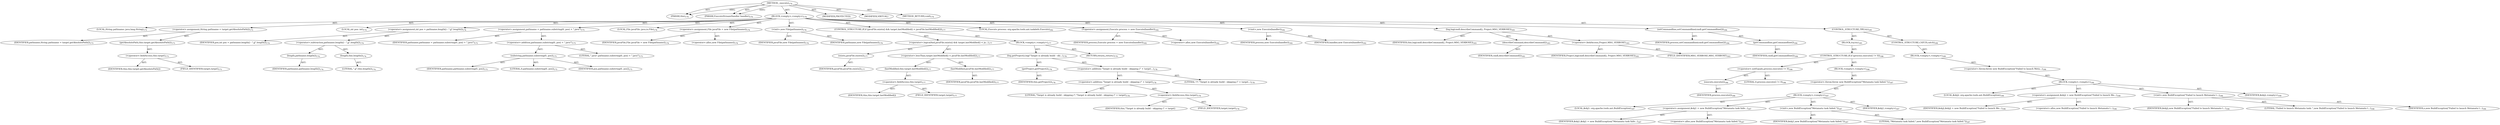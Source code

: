 digraph "_execute" {  
"111669149705" [label = <(METHOD,_execute)<SUB>170</SUB>> ]
"115964116996" [label = <(PARAM,this)<SUB>170</SUB>> ]
"115964117009" [label = <(PARAM,ExecuteStreamHandler handler)<SUB>170</SUB>> ]
"25769803789" [label = <(BLOCK,&lt;empty&gt;,&lt;empty&gt;)<SUB>170</SUB>> ]
"94489280521" [label = <(LOCAL,String pathname: java.lang.String)<SUB>173</SUB>> ]
"30064771137" [label = <(&lt;operator&gt;.assignment,String pathname = target.getAbsolutePath())<SUB>173</SUB>> ]
"68719476804" [label = <(IDENTIFIER,pathname,String pathname = target.getAbsolutePath())<SUB>173</SUB>> ]
"30064771138" [label = <(getAbsolutePath,this.target.getAbsolutePath())<SUB>173</SUB>> ]
"30064771139" [label = <(&lt;operator&gt;.fieldAccess,this.target)<SUB>173</SUB>> ]
"68719476805" [label = <(IDENTIFIER,this,this.target.getAbsolutePath())> ]
"55834574861" [label = <(FIELD_IDENTIFIER,target,target)<SUB>173</SUB>> ]
"94489280522" [label = <(LOCAL,int pos: int)<SUB>174</SUB>> ]
"30064771140" [label = <(&lt;operator&gt;.assignment,int pos = pathname.length() - &quot;.jj&quot;.length())<SUB>174</SUB>> ]
"68719476806" [label = <(IDENTIFIER,pos,int pos = pathname.length() - &quot;.jj&quot;.length())<SUB>174</SUB>> ]
"30064771141" [label = <(&lt;operator&gt;.subtraction,pathname.length() - &quot;.jj&quot;.length())<SUB>174</SUB>> ]
"30064771142" [label = <(length,pathname.length())<SUB>174</SUB>> ]
"68719476807" [label = <(IDENTIFIER,pathname,pathname.length())<SUB>174</SUB>> ]
"30064771143" [label = <(length,this.length())<SUB>174</SUB>> ]
"90194313226" [label = <(LITERAL,&quot;.jj&quot;,this.length())<SUB>174</SUB>> ]
"30064771144" [label = <(&lt;operator&gt;.assignment,pathname = pathname.substring(0, pos) + &quot;.java&quot;)<SUB>175</SUB>> ]
"68719476808" [label = <(IDENTIFIER,pathname,pathname = pathname.substring(0, pos) + &quot;.java&quot;)<SUB>175</SUB>> ]
"30064771145" [label = <(&lt;operator&gt;.addition,pathname.substring(0, pos) + &quot;.java&quot;)<SUB>175</SUB>> ]
"30064771146" [label = <(substring,pathname.substring(0, pos))<SUB>175</SUB>> ]
"68719476809" [label = <(IDENTIFIER,pathname,pathname.substring(0, pos))<SUB>175</SUB>> ]
"90194313227" [label = <(LITERAL,0,pathname.substring(0, pos))<SUB>175</SUB>> ]
"68719476810" [label = <(IDENTIFIER,pos,pathname.substring(0, pos))<SUB>175</SUB>> ]
"90194313228" [label = <(LITERAL,&quot;.java&quot;,pathname.substring(0, pos) + &quot;.java&quot;)<SUB>175</SUB>> ]
"94489280523" [label = <(LOCAL,File javaFile: java.io.File)<SUB>176</SUB>> ]
"30064771147" [label = <(&lt;operator&gt;.assignment,File javaFile = new File(pathname))<SUB>176</SUB>> ]
"68719476811" [label = <(IDENTIFIER,javaFile,File javaFile = new File(pathname))<SUB>176</SUB>> ]
"30064771148" [label = <(&lt;operator&gt;.alloc,new File(pathname))<SUB>176</SUB>> ]
"30064771149" [label = <(&lt;init&gt;,new File(pathname))<SUB>176</SUB>> ]
"68719476812" [label = <(IDENTIFIER,javaFile,new File(pathname))<SUB>176</SUB>> ]
"68719476813" [label = <(IDENTIFIER,pathname,new File(pathname))<SUB>176</SUB>> ]
"47244640259" [label = <(CONTROL_STRUCTURE,IF,if (javaFile.exists() &amp;&amp; target.lastModified() &lt; javaFile.lastModified()))<SUB>177</SUB>> ]
"30064771150" [label = <(&lt;operator&gt;.logicalAnd,javaFile.exists() &amp;&amp; target.lastModified() &lt; ja...)<SUB>177</SUB>> ]
"30064771151" [label = <(exists,javaFile.exists())<SUB>177</SUB>> ]
"68719476814" [label = <(IDENTIFIER,javaFile,javaFile.exists())<SUB>177</SUB>> ]
"30064771152" [label = <(&lt;operator&gt;.lessThan,target.lastModified() &lt; javaFile.lastModified())<SUB>177</SUB>> ]
"30064771153" [label = <(lastModified,this.target.lastModified())<SUB>177</SUB>> ]
"30064771154" [label = <(&lt;operator&gt;.fieldAccess,this.target)<SUB>177</SUB>> ]
"68719476815" [label = <(IDENTIFIER,this,this.target.lastModified())> ]
"55834574862" [label = <(FIELD_IDENTIFIER,target,target)<SUB>177</SUB>> ]
"30064771155" [label = <(lastModified,javaFile.lastModified())<SUB>177</SUB>> ]
"68719476816" [label = <(IDENTIFIER,javaFile,javaFile.lastModified())<SUB>177</SUB>> ]
"25769803790" [label = <(BLOCK,&lt;empty&gt;,&lt;empty&gt;)<SUB>177</SUB>> ]
"30064771156" [label = <(log,getProject().log(&quot;Target is already build - ski...)<SUB>178</SUB>> ]
"30064771157" [label = <(getProject,getProject())<SUB>178</SUB>> ]
"68719476748" [label = <(IDENTIFIER,this,getProject())<SUB>178</SUB>> ]
"30064771158" [label = <(&lt;operator&gt;.addition,&quot;Target is already build - skipping (&quot; + target...)<SUB>178</SUB>> ]
"30064771159" [label = <(&lt;operator&gt;.addition,&quot;Target is already build - skipping (&quot; + target)<SUB>178</SUB>> ]
"90194313229" [label = <(LITERAL,&quot;Target is already build - skipping (&quot;,&quot;Target is already build - skipping (&quot; + target)<SUB>178</SUB>> ]
"30064771160" [label = <(&lt;operator&gt;.fieldAccess,this.target)<SUB>178</SUB>> ]
"68719476817" [label = <(IDENTIFIER,this,&quot;Target is already build - skipping (&quot; + target)> ]
"55834574863" [label = <(FIELD_IDENTIFIER,target,target)<SUB>178</SUB>> ]
"90194313230" [label = <(LITERAL,&quot;)&quot;,&quot;Target is already build - skipping (&quot; + target...)<SUB>178</SUB>> ]
"146028888065" [label = <(RETURN,return;,return;)<SUB>179</SUB>> ]
"94489280524" [label = <(LOCAL,Execute process: org.apache.tools.ant.taskdefs.Execute)<SUB>182</SUB>> ]
"30064771161" [label = <(&lt;operator&gt;.assignment,Execute process = new Execute(handler))<SUB>182</SUB>> ]
"68719476818" [label = <(IDENTIFIER,process,Execute process = new Execute(handler))<SUB>182</SUB>> ]
"30064771162" [label = <(&lt;operator&gt;.alloc,new Execute(handler))<SUB>182</SUB>> ]
"30064771163" [label = <(&lt;init&gt;,new Execute(handler))<SUB>182</SUB>> ]
"68719476819" [label = <(IDENTIFIER,process,new Execute(handler))<SUB>182</SUB>> ]
"68719476820" [label = <(IDENTIFIER,handler,new Execute(handler))<SUB>182</SUB>> ]
"30064771164" [label = <(log,log(cmdl.describeCommand(), Project.MSG_VERBOSE))<SUB>183</SUB>> ]
"68719476749" [label = <(IDENTIFIER,this,log(cmdl.describeCommand(), Project.MSG_VERBOSE))<SUB>183</SUB>> ]
"30064771165" [label = <(describeCommand,describeCommand())<SUB>183</SUB>> ]
"68719476821" [label = <(IDENTIFIER,cmdl,describeCommand())<SUB>183</SUB>> ]
"30064771166" [label = <(&lt;operator&gt;.fieldAccess,Project.MSG_VERBOSE)<SUB>183</SUB>> ]
"68719476822" [label = <(IDENTIFIER,Project,log(cmdl.describeCommand(), Project.MSG_VERBOSE))<SUB>183</SUB>> ]
"55834574864" [label = <(FIELD_IDENTIFIER,MSG_VERBOSE,MSG_VERBOSE)<SUB>183</SUB>> ]
"30064771167" [label = <(setCommandline,setCommandline(cmdl.getCommandline()))<SUB>184</SUB>> ]
"68719476823" [label = <(IDENTIFIER,process,setCommandline(cmdl.getCommandline()))<SUB>184</SUB>> ]
"30064771168" [label = <(getCommandline,getCommandline())<SUB>184</SUB>> ]
"68719476824" [label = <(IDENTIFIER,cmdl,getCommandline())<SUB>184</SUB>> ]
"47244640260" [label = <(CONTROL_STRUCTURE,TRY,try)<SUB>185</SUB>> ]
"25769803791" [label = <(BLOCK,try,try)<SUB>185</SUB>> ]
"47244640261" [label = <(CONTROL_STRUCTURE,IF,if (process.execute() != 0))<SUB>186</SUB>> ]
"30064771169" [label = <(&lt;operator&gt;.notEquals,process.execute() != 0)<SUB>186</SUB>> ]
"30064771170" [label = <(execute,execute())<SUB>186</SUB>> ]
"68719476825" [label = <(IDENTIFIER,process,execute())<SUB>186</SUB>> ]
"90194313231" [label = <(LITERAL,0,process.execute() != 0)<SUB>186</SUB>> ]
"25769803792" [label = <(BLOCK,&lt;empty&gt;,&lt;empty&gt;)<SUB>186</SUB>> ]
"30064771171" [label = <(&lt;operator&gt;.throw,throw new BuildException(&quot;Metamata task failed.&quot;);)<SUB>187</SUB>> ]
"25769803793" [label = <(BLOCK,&lt;empty&gt;,&lt;empty&gt;)<SUB>187</SUB>> ]
"94489280525" [label = <(LOCAL,$obj1: org.apache.tools.ant.BuildException)<SUB>187</SUB>> ]
"30064771172" [label = <(&lt;operator&gt;.assignment,$obj1 = new BuildException(&quot;Metamata task faile...)<SUB>187</SUB>> ]
"68719476826" [label = <(IDENTIFIER,$obj1,$obj1 = new BuildException(&quot;Metamata task faile...)<SUB>187</SUB>> ]
"30064771173" [label = <(&lt;operator&gt;.alloc,new BuildException(&quot;Metamata task failed.&quot;))<SUB>187</SUB>> ]
"30064771174" [label = <(&lt;init&gt;,new BuildException(&quot;Metamata task failed.&quot;))<SUB>187</SUB>> ]
"68719476827" [label = <(IDENTIFIER,$obj1,new BuildException(&quot;Metamata task failed.&quot;))<SUB>187</SUB>> ]
"90194313232" [label = <(LITERAL,&quot;Metamata task failed.&quot;,new BuildException(&quot;Metamata task failed.&quot;))<SUB>187</SUB>> ]
"68719476828" [label = <(IDENTIFIER,$obj1,&lt;empty&gt;)<SUB>187</SUB>> ]
"47244640262" [label = <(CONTROL_STRUCTURE,CATCH,catch)<SUB>189</SUB>> ]
"25769803794" [label = <(BLOCK,&lt;empty&gt;,&lt;empty&gt;)<SUB>189</SUB>> ]
"30064771175" [label = <(&lt;operator&gt;.throw,throw new BuildException(&quot;Failed to launch Meta...)<SUB>190</SUB>> ]
"25769803795" [label = <(BLOCK,&lt;empty&gt;,&lt;empty&gt;)<SUB>190</SUB>> ]
"94489280526" [label = <(LOCAL,$obj2: org.apache.tools.ant.BuildException)<SUB>190</SUB>> ]
"30064771176" [label = <(&lt;operator&gt;.assignment,$obj2 = new BuildException(&quot;Failed to launch Me...)<SUB>190</SUB>> ]
"68719476829" [label = <(IDENTIFIER,$obj2,$obj2 = new BuildException(&quot;Failed to launch Me...)<SUB>190</SUB>> ]
"30064771177" [label = <(&lt;operator&gt;.alloc,new BuildException(&quot;Failed to launch Metamata t...)<SUB>190</SUB>> ]
"30064771178" [label = <(&lt;init&gt;,new BuildException(&quot;Failed to launch Metamata t...)<SUB>190</SUB>> ]
"68719476830" [label = <(IDENTIFIER,$obj2,new BuildException(&quot;Failed to launch Metamata t...)<SUB>190</SUB>> ]
"90194313233" [label = <(LITERAL,&quot;Failed to launch Metamata task: &quot;,new BuildException(&quot;Failed to launch Metamata t...)<SUB>190</SUB>> ]
"68719476831" [label = <(IDENTIFIER,e,new BuildException(&quot;Failed to launch Metamata t...)<SUB>190</SUB>> ]
"68719476832" [label = <(IDENTIFIER,$obj2,&lt;empty&gt;)<SUB>190</SUB>> ]
"133143986199" [label = <(MODIFIER,PROTECTED)> ]
"133143986200" [label = <(MODIFIER,VIRTUAL)> ]
"128849018889" [label = <(METHOD_RETURN,void)<SUB>170</SUB>> ]
  "111669149705" -> "115964116996"  [ label = "AST: "] 
  "111669149705" -> "115964117009"  [ label = "AST: "] 
  "111669149705" -> "25769803789"  [ label = "AST: "] 
  "111669149705" -> "133143986199"  [ label = "AST: "] 
  "111669149705" -> "133143986200"  [ label = "AST: "] 
  "111669149705" -> "128849018889"  [ label = "AST: "] 
  "25769803789" -> "94489280521"  [ label = "AST: "] 
  "25769803789" -> "30064771137"  [ label = "AST: "] 
  "25769803789" -> "94489280522"  [ label = "AST: "] 
  "25769803789" -> "30064771140"  [ label = "AST: "] 
  "25769803789" -> "30064771144"  [ label = "AST: "] 
  "25769803789" -> "94489280523"  [ label = "AST: "] 
  "25769803789" -> "30064771147"  [ label = "AST: "] 
  "25769803789" -> "30064771149"  [ label = "AST: "] 
  "25769803789" -> "47244640259"  [ label = "AST: "] 
  "25769803789" -> "94489280524"  [ label = "AST: "] 
  "25769803789" -> "30064771161"  [ label = "AST: "] 
  "25769803789" -> "30064771163"  [ label = "AST: "] 
  "25769803789" -> "30064771164"  [ label = "AST: "] 
  "25769803789" -> "30064771167"  [ label = "AST: "] 
  "25769803789" -> "47244640260"  [ label = "AST: "] 
  "30064771137" -> "68719476804"  [ label = "AST: "] 
  "30064771137" -> "30064771138"  [ label = "AST: "] 
  "30064771138" -> "30064771139"  [ label = "AST: "] 
  "30064771139" -> "68719476805"  [ label = "AST: "] 
  "30064771139" -> "55834574861"  [ label = "AST: "] 
  "30064771140" -> "68719476806"  [ label = "AST: "] 
  "30064771140" -> "30064771141"  [ label = "AST: "] 
  "30064771141" -> "30064771142"  [ label = "AST: "] 
  "30064771141" -> "30064771143"  [ label = "AST: "] 
  "30064771142" -> "68719476807"  [ label = "AST: "] 
  "30064771143" -> "90194313226"  [ label = "AST: "] 
  "30064771144" -> "68719476808"  [ label = "AST: "] 
  "30064771144" -> "30064771145"  [ label = "AST: "] 
  "30064771145" -> "30064771146"  [ label = "AST: "] 
  "30064771145" -> "90194313228"  [ label = "AST: "] 
  "30064771146" -> "68719476809"  [ label = "AST: "] 
  "30064771146" -> "90194313227"  [ label = "AST: "] 
  "30064771146" -> "68719476810"  [ label = "AST: "] 
  "30064771147" -> "68719476811"  [ label = "AST: "] 
  "30064771147" -> "30064771148"  [ label = "AST: "] 
  "30064771149" -> "68719476812"  [ label = "AST: "] 
  "30064771149" -> "68719476813"  [ label = "AST: "] 
  "47244640259" -> "30064771150"  [ label = "AST: "] 
  "47244640259" -> "25769803790"  [ label = "AST: "] 
  "30064771150" -> "30064771151"  [ label = "AST: "] 
  "30064771150" -> "30064771152"  [ label = "AST: "] 
  "30064771151" -> "68719476814"  [ label = "AST: "] 
  "30064771152" -> "30064771153"  [ label = "AST: "] 
  "30064771152" -> "30064771155"  [ label = "AST: "] 
  "30064771153" -> "30064771154"  [ label = "AST: "] 
  "30064771154" -> "68719476815"  [ label = "AST: "] 
  "30064771154" -> "55834574862"  [ label = "AST: "] 
  "30064771155" -> "68719476816"  [ label = "AST: "] 
  "25769803790" -> "30064771156"  [ label = "AST: "] 
  "25769803790" -> "146028888065"  [ label = "AST: "] 
  "30064771156" -> "30064771157"  [ label = "AST: "] 
  "30064771156" -> "30064771158"  [ label = "AST: "] 
  "30064771157" -> "68719476748"  [ label = "AST: "] 
  "30064771158" -> "30064771159"  [ label = "AST: "] 
  "30064771158" -> "90194313230"  [ label = "AST: "] 
  "30064771159" -> "90194313229"  [ label = "AST: "] 
  "30064771159" -> "30064771160"  [ label = "AST: "] 
  "30064771160" -> "68719476817"  [ label = "AST: "] 
  "30064771160" -> "55834574863"  [ label = "AST: "] 
  "30064771161" -> "68719476818"  [ label = "AST: "] 
  "30064771161" -> "30064771162"  [ label = "AST: "] 
  "30064771163" -> "68719476819"  [ label = "AST: "] 
  "30064771163" -> "68719476820"  [ label = "AST: "] 
  "30064771164" -> "68719476749"  [ label = "AST: "] 
  "30064771164" -> "30064771165"  [ label = "AST: "] 
  "30064771164" -> "30064771166"  [ label = "AST: "] 
  "30064771165" -> "68719476821"  [ label = "AST: "] 
  "30064771166" -> "68719476822"  [ label = "AST: "] 
  "30064771166" -> "55834574864"  [ label = "AST: "] 
  "30064771167" -> "68719476823"  [ label = "AST: "] 
  "30064771167" -> "30064771168"  [ label = "AST: "] 
  "30064771168" -> "68719476824"  [ label = "AST: "] 
  "47244640260" -> "25769803791"  [ label = "AST: "] 
  "47244640260" -> "47244640262"  [ label = "AST: "] 
  "25769803791" -> "47244640261"  [ label = "AST: "] 
  "47244640261" -> "30064771169"  [ label = "AST: "] 
  "47244640261" -> "25769803792"  [ label = "AST: "] 
  "30064771169" -> "30064771170"  [ label = "AST: "] 
  "30064771169" -> "90194313231"  [ label = "AST: "] 
  "30064771170" -> "68719476825"  [ label = "AST: "] 
  "25769803792" -> "30064771171"  [ label = "AST: "] 
  "30064771171" -> "25769803793"  [ label = "AST: "] 
  "25769803793" -> "94489280525"  [ label = "AST: "] 
  "25769803793" -> "30064771172"  [ label = "AST: "] 
  "25769803793" -> "30064771174"  [ label = "AST: "] 
  "25769803793" -> "68719476828"  [ label = "AST: "] 
  "30064771172" -> "68719476826"  [ label = "AST: "] 
  "30064771172" -> "30064771173"  [ label = "AST: "] 
  "30064771174" -> "68719476827"  [ label = "AST: "] 
  "30064771174" -> "90194313232"  [ label = "AST: "] 
  "47244640262" -> "25769803794"  [ label = "AST: "] 
  "25769803794" -> "30064771175"  [ label = "AST: "] 
  "30064771175" -> "25769803795"  [ label = "AST: "] 
  "25769803795" -> "94489280526"  [ label = "AST: "] 
  "25769803795" -> "30064771176"  [ label = "AST: "] 
  "25769803795" -> "30064771178"  [ label = "AST: "] 
  "25769803795" -> "68719476832"  [ label = "AST: "] 
  "30064771176" -> "68719476829"  [ label = "AST: "] 
  "30064771176" -> "30064771177"  [ label = "AST: "] 
  "30064771178" -> "68719476830"  [ label = "AST: "] 
  "30064771178" -> "90194313233"  [ label = "AST: "] 
  "30064771178" -> "68719476831"  [ label = "AST: "] 
  "111669149705" -> "115964116996"  [ label = "DDG: "] 
  "111669149705" -> "115964117009"  [ label = "DDG: "] 
}
